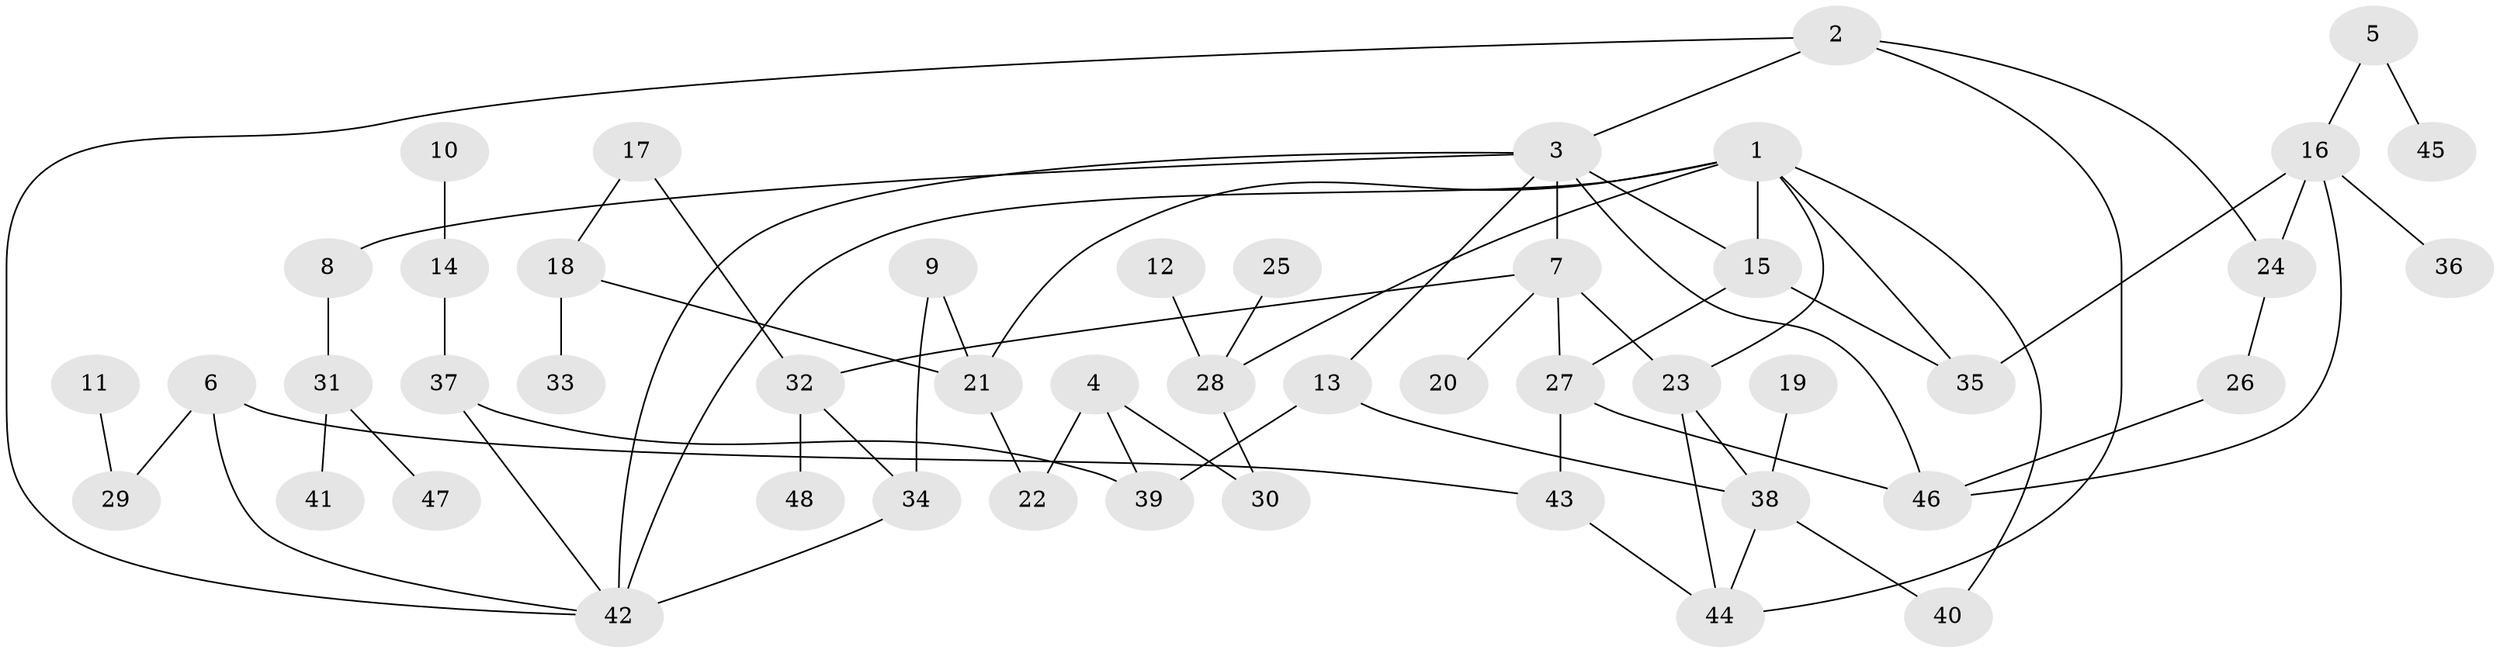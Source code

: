 // original degree distribution, {3: 0.16101694915254236, 4: 0.15254237288135594, 5: 0.059322033898305086, 7: 0.00847457627118644, 2: 0.288135593220339, 1: 0.3305084745762712}
// Generated by graph-tools (version 1.1) at 2025/36/03/04/25 23:36:12]
// undirected, 48 vertices, 68 edges
graph export_dot {
  node [color=gray90,style=filled];
  1;
  2;
  3;
  4;
  5;
  6;
  7;
  8;
  9;
  10;
  11;
  12;
  13;
  14;
  15;
  16;
  17;
  18;
  19;
  20;
  21;
  22;
  23;
  24;
  25;
  26;
  27;
  28;
  29;
  30;
  31;
  32;
  33;
  34;
  35;
  36;
  37;
  38;
  39;
  40;
  41;
  42;
  43;
  44;
  45;
  46;
  47;
  48;
  1 -- 15 [weight=1.0];
  1 -- 21 [weight=1.0];
  1 -- 23 [weight=1.0];
  1 -- 28 [weight=1.0];
  1 -- 35 [weight=1.0];
  1 -- 40 [weight=1.0];
  1 -- 42 [weight=1.0];
  2 -- 3 [weight=1.0];
  2 -- 24 [weight=1.0];
  2 -- 42 [weight=1.0];
  2 -- 44 [weight=1.0];
  3 -- 7 [weight=1.0];
  3 -- 8 [weight=1.0];
  3 -- 13 [weight=1.0];
  3 -- 15 [weight=1.0];
  3 -- 42 [weight=1.0];
  3 -- 46 [weight=1.0];
  4 -- 22 [weight=1.0];
  4 -- 30 [weight=1.0];
  4 -- 39 [weight=1.0];
  5 -- 16 [weight=1.0];
  5 -- 45 [weight=1.0];
  6 -- 29 [weight=1.0];
  6 -- 42 [weight=1.0];
  6 -- 43 [weight=1.0];
  7 -- 20 [weight=1.0];
  7 -- 23 [weight=1.0];
  7 -- 27 [weight=1.0];
  7 -- 32 [weight=1.0];
  8 -- 31 [weight=1.0];
  9 -- 21 [weight=1.0];
  9 -- 34 [weight=1.0];
  10 -- 14 [weight=1.0];
  11 -- 29 [weight=1.0];
  12 -- 28 [weight=1.0];
  13 -- 38 [weight=1.0];
  13 -- 39 [weight=1.0];
  14 -- 37 [weight=1.0];
  15 -- 27 [weight=1.0];
  15 -- 35 [weight=1.0];
  16 -- 24 [weight=1.0];
  16 -- 35 [weight=1.0];
  16 -- 36 [weight=1.0];
  16 -- 46 [weight=1.0];
  17 -- 18 [weight=1.0];
  17 -- 32 [weight=1.0];
  18 -- 21 [weight=1.0];
  18 -- 33 [weight=1.0];
  19 -- 38 [weight=1.0];
  21 -- 22 [weight=1.0];
  23 -- 38 [weight=1.0];
  23 -- 44 [weight=1.0];
  24 -- 26 [weight=1.0];
  25 -- 28 [weight=1.0];
  26 -- 46 [weight=1.0];
  27 -- 43 [weight=2.0];
  27 -- 46 [weight=1.0];
  28 -- 30 [weight=1.0];
  31 -- 41 [weight=1.0];
  31 -- 47 [weight=1.0];
  32 -- 34 [weight=1.0];
  32 -- 48 [weight=1.0];
  34 -- 42 [weight=1.0];
  37 -- 39 [weight=1.0];
  37 -- 42 [weight=1.0];
  38 -- 40 [weight=1.0];
  38 -- 44 [weight=1.0];
  43 -- 44 [weight=1.0];
}
